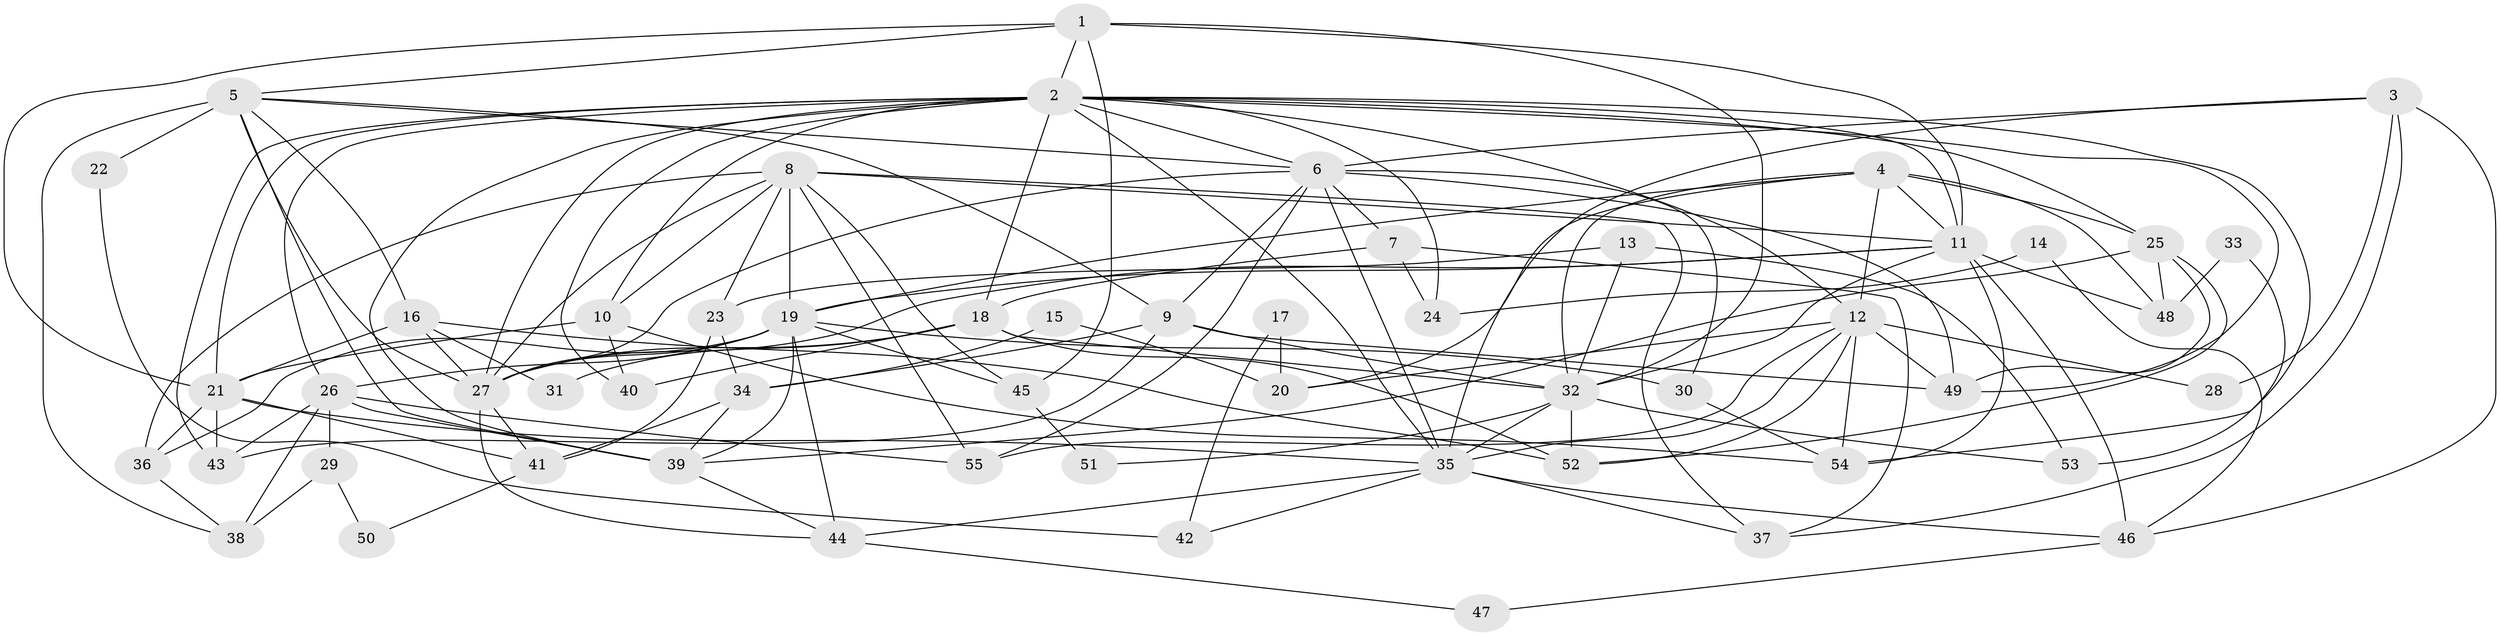 // original degree distribution, {4: 0.30275229357798167, 3: 0.28440366972477066, 5: 0.1651376146788991, 9: 0.01834862385321101, 2: 0.11926605504587157, 6: 0.07339449541284404, 7: 0.027522935779816515, 8: 0.009174311926605505}
// Generated by graph-tools (version 1.1) at 2025/36/03/09/25 02:36:16]
// undirected, 55 vertices, 144 edges
graph export_dot {
graph [start="1"]
  node [color=gray90,style=filled];
  1;
  2;
  3;
  4;
  5;
  6;
  7;
  8;
  9;
  10;
  11;
  12;
  13;
  14;
  15;
  16;
  17;
  18;
  19;
  20;
  21;
  22;
  23;
  24;
  25;
  26;
  27;
  28;
  29;
  30;
  31;
  32;
  33;
  34;
  35;
  36;
  37;
  38;
  39;
  40;
  41;
  42;
  43;
  44;
  45;
  46;
  47;
  48;
  49;
  50;
  51;
  52;
  53;
  54;
  55;
  1 -- 2 [weight=2.0];
  1 -- 5 [weight=1.0];
  1 -- 11 [weight=1.0];
  1 -- 21 [weight=1.0];
  1 -- 32 [weight=2.0];
  1 -- 45 [weight=1.0];
  2 -- 6 [weight=1.0];
  2 -- 10 [weight=1.0];
  2 -- 11 [weight=1.0];
  2 -- 12 [weight=1.0];
  2 -- 18 [weight=2.0];
  2 -- 21 [weight=1.0];
  2 -- 24 [weight=1.0];
  2 -- 25 [weight=1.0];
  2 -- 26 [weight=1.0];
  2 -- 27 [weight=1.0];
  2 -- 35 [weight=2.0];
  2 -- 39 [weight=1.0];
  2 -- 40 [weight=1.0];
  2 -- 43 [weight=1.0];
  2 -- 49 [weight=1.0];
  2 -- 54 [weight=1.0];
  3 -- 6 [weight=1.0];
  3 -- 28 [weight=1.0];
  3 -- 35 [weight=1.0];
  3 -- 37 [weight=1.0];
  3 -- 46 [weight=1.0];
  4 -- 11 [weight=1.0];
  4 -- 12 [weight=1.0];
  4 -- 19 [weight=2.0];
  4 -- 20 [weight=1.0];
  4 -- 25 [weight=1.0];
  4 -- 32 [weight=1.0];
  4 -- 48 [weight=1.0];
  5 -- 6 [weight=1.0];
  5 -- 9 [weight=1.0];
  5 -- 16 [weight=1.0];
  5 -- 22 [weight=2.0];
  5 -- 27 [weight=1.0];
  5 -- 38 [weight=1.0];
  5 -- 39 [weight=2.0];
  6 -- 7 [weight=1.0];
  6 -- 9 [weight=1.0];
  6 -- 27 [weight=1.0];
  6 -- 30 [weight=1.0];
  6 -- 35 [weight=1.0];
  6 -- 49 [weight=1.0];
  6 -- 55 [weight=1.0];
  7 -- 18 [weight=1.0];
  7 -- 24 [weight=1.0];
  7 -- 37 [weight=1.0];
  8 -- 10 [weight=1.0];
  8 -- 11 [weight=1.0];
  8 -- 19 [weight=1.0];
  8 -- 23 [weight=1.0];
  8 -- 27 [weight=1.0];
  8 -- 36 [weight=1.0];
  8 -- 37 [weight=1.0];
  8 -- 45 [weight=1.0];
  8 -- 55 [weight=1.0];
  9 -- 32 [weight=1.0];
  9 -- 34 [weight=2.0];
  9 -- 43 [weight=1.0];
  9 -- 49 [weight=2.0];
  10 -- 21 [weight=1.0];
  10 -- 40 [weight=1.0];
  10 -- 54 [weight=1.0];
  11 -- 19 [weight=1.0];
  11 -- 27 [weight=1.0];
  11 -- 32 [weight=1.0];
  11 -- 46 [weight=2.0];
  11 -- 48 [weight=1.0];
  11 -- 54 [weight=1.0];
  12 -- 20 [weight=1.0];
  12 -- 28 [weight=1.0];
  12 -- 35 [weight=1.0];
  12 -- 49 [weight=1.0];
  12 -- 52 [weight=2.0];
  12 -- 54 [weight=1.0];
  12 -- 55 [weight=1.0];
  13 -- 23 [weight=1.0];
  13 -- 32 [weight=1.0];
  13 -- 53 [weight=1.0];
  14 -- 24 [weight=1.0];
  14 -- 46 [weight=1.0];
  15 -- 20 [weight=1.0];
  15 -- 34 [weight=1.0];
  16 -- 21 [weight=2.0];
  16 -- 27 [weight=3.0];
  16 -- 31 [weight=1.0];
  16 -- 52 [weight=1.0];
  17 -- 20 [weight=1.0];
  17 -- 42 [weight=1.0];
  18 -- 27 [weight=1.0];
  18 -- 31 [weight=1.0];
  18 -- 32 [weight=1.0];
  18 -- 40 [weight=1.0];
  18 -- 52 [weight=1.0];
  19 -- 26 [weight=1.0];
  19 -- 27 [weight=1.0];
  19 -- 30 [weight=1.0];
  19 -- 36 [weight=1.0];
  19 -- 39 [weight=1.0];
  19 -- 44 [weight=1.0];
  19 -- 45 [weight=1.0];
  21 -- 35 [weight=1.0];
  21 -- 36 [weight=1.0];
  21 -- 41 [weight=1.0];
  21 -- 43 [weight=1.0];
  22 -- 42 [weight=1.0];
  23 -- 34 [weight=1.0];
  23 -- 41 [weight=1.0];
  25 -- 39 [weight=1.0];
  25 -- 48 [weight=1.0];
  25 -- 49 [weight=1.0];
  25 -- 52 [weight=1.0];
  26 -- 29 [weight=1.0];
  26 -- 38 [weight=1.0];
  26 -- 39 [weight=1.0];
  26 -- 43 [weight=1.0];
  26 -- 55 [weight=1.0];
  27 -- 41 [weight=1.0];
  27 -- 44 [weight=1.0];
  29 -- 38 [weight=1.0];
  29 -- 50 [weight=1.0];
  30 -- 54 [weight=1.0];
  32 -- 35 [weight=2.0];
  32 -- 51 [weight=1.0];
  32 -- 52 [weight=1.0];
  32 -- 53 [weight=1.0];
  33 -- 48 [weight=1.0];
  33 -- 53 [weight=1.0];
  34 -- 39 [weight=1.0];
  34 -- 41 [weight=1.0];
  35 -- 37 [weight=1.0];
  35 -- 42 [weight=1.0];
  35 -- 44 [weight=1.0];
  35 -- 46 [weight=1.0];
  36 -- 38 [weight=1.0];
  39 -- 44 [weight=1.0];
  41 -- 50 [weight=1.0];
  44 -- 47 [weight=1.0];
  45 -- 51 [weight=1.0];
  46 -- 47 [weight=1.0];
}
